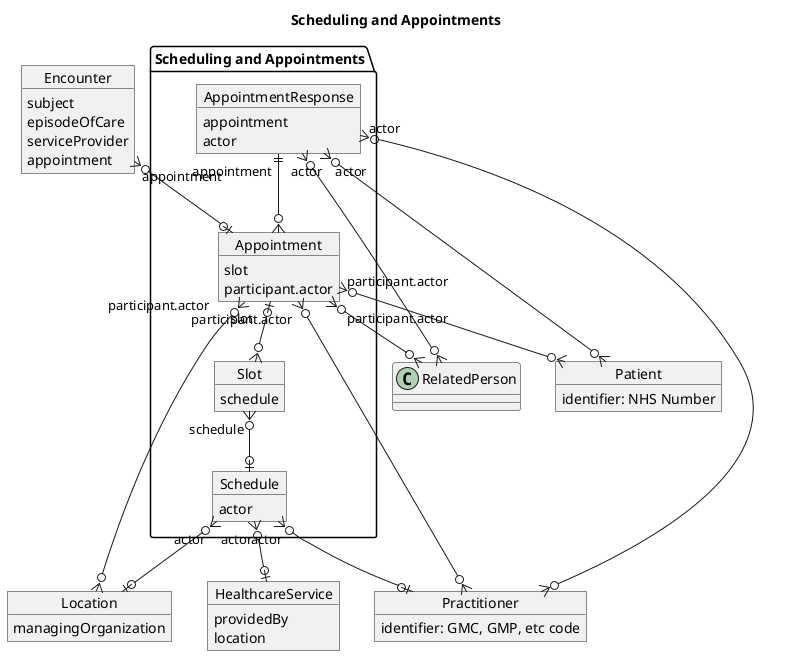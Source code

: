 @startuml

title Scheduling and Appointments


  object Patient {
    identifier: NHS Number
  }

  object Practitioner {
    identifier: GMC, GMP, etc code
  }


    object HealthcareService {
      providedBy
      location
    }


    object Location {
      managingOrganization
    }



  object Encounter {
   subject
   episodeOfCare
   serviceProvider
   appointment
  }



package Scheduling as "Scheduling and Appointments" {
  object Schedule {
    actor
  }

  object Slot {
    schedule
  }

  object Appointment {
    slot
    participant.actor
  }

  object AppointmentResponse {
    appointment
    actor
  }

}


Encounter "appointment" }o--o| Appointment
Schedule "actor" }o--o|  Practitioner
Schedule "actor" }o--o|  HealthcareService
Schedule "actor" }o--o|  Location

Slot "schedule" }o--o| Schedule
Appointment "slot" |o--o{ Slot
Appointment "participant.actor" }o--o{ Patient
Appointment "participant.actor" }o--o{ Practitioner
Appointment "participant.actor" }o--o{ Location
Appointment "participant.actor" }o--o{ RelatedPerson

AppointmentResponse "appointment" ||--o{ Appointment
AppointmentResponse "actor" }o--o{ Patient
AppointmentResponse "actor" }o--o{ Practitioner
AppointmentResponse "actor" }o--o{ RelatedPerson


@enduml
